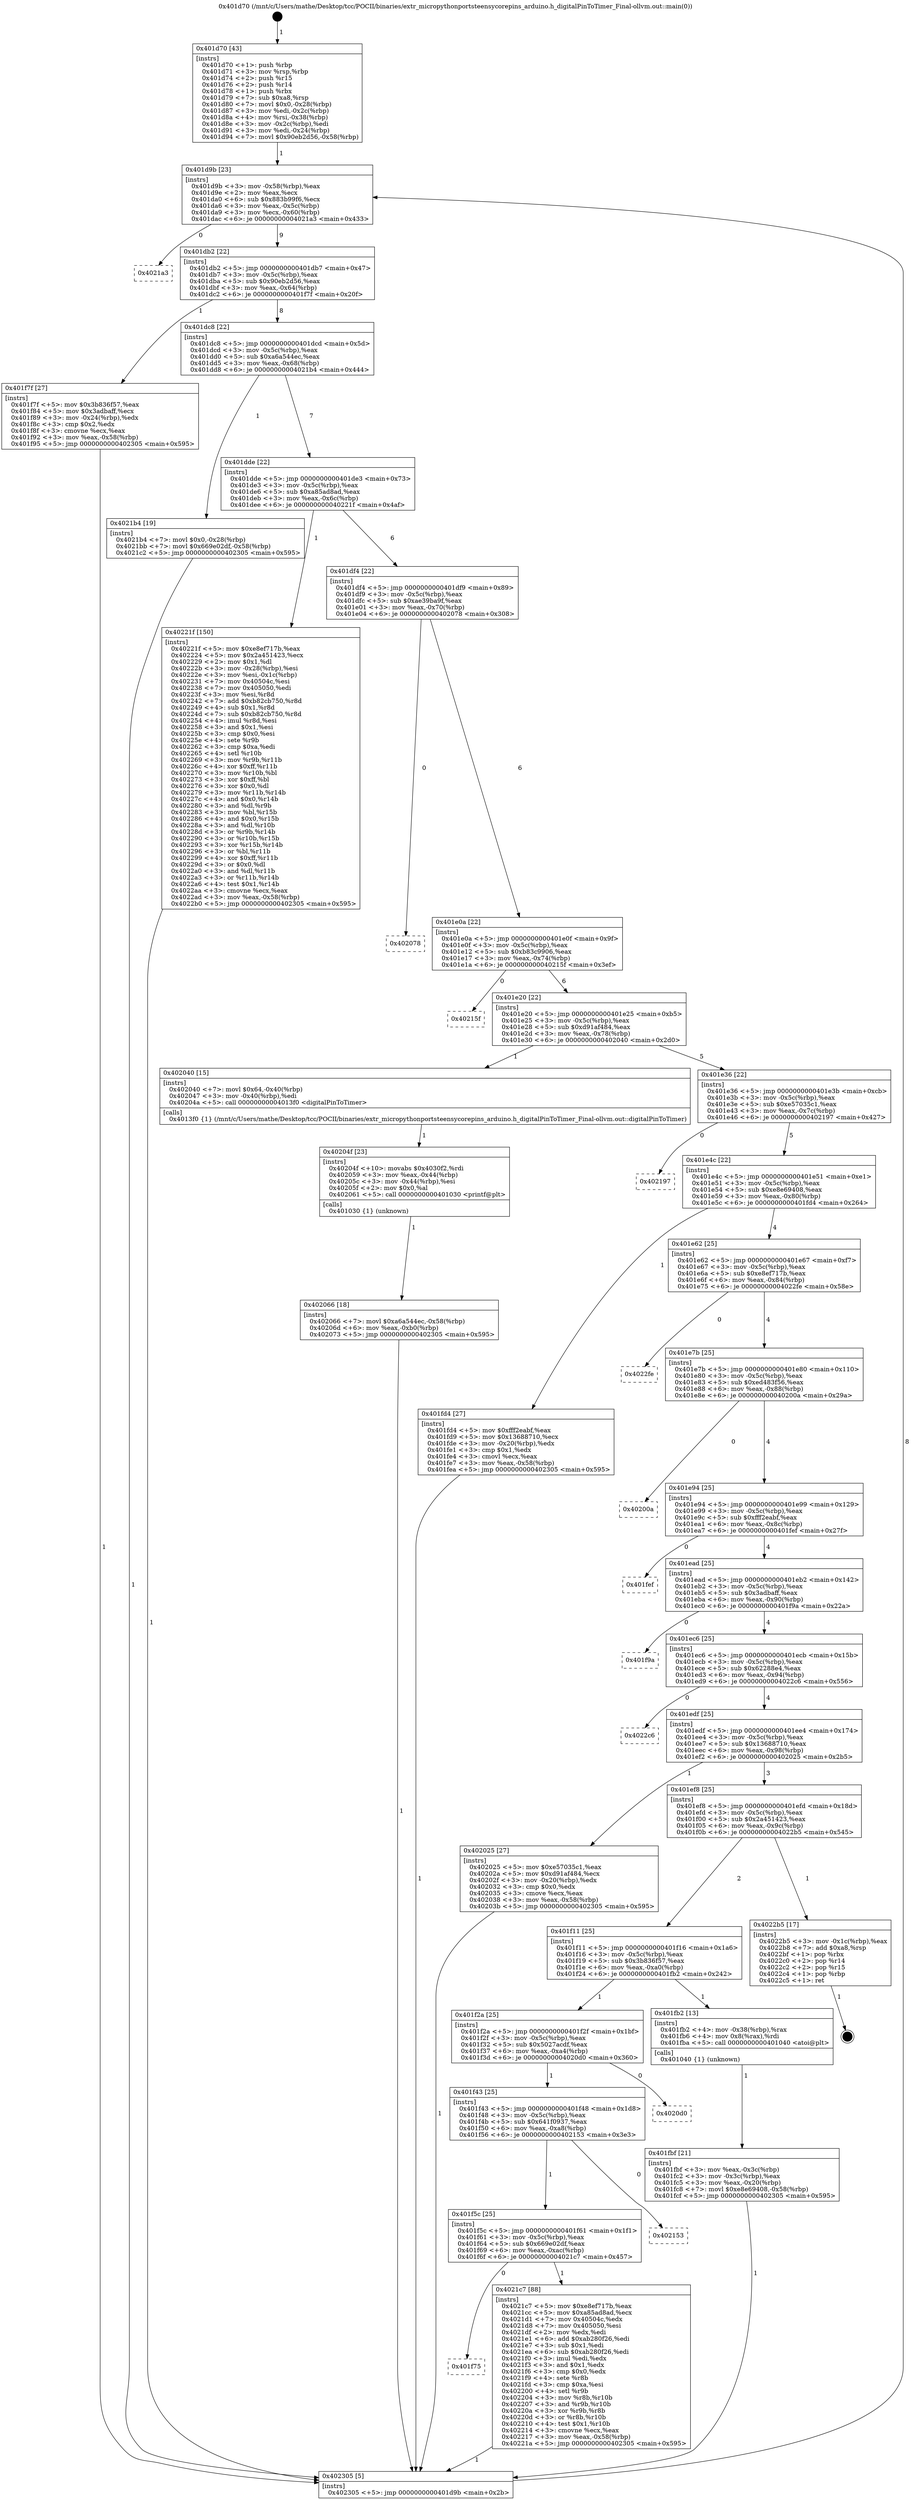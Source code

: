 digraph "0x401d70" {
  label = "0x401d70 (/mnt/c/Users/mathe/Desktop/tcc/POCII/binaries/extr_micropythonportsteensycorepins_arduino.h_digitalPinToTimer_Final-ollvm.out::main(0))"
  labelloc = "t"
  node[shape=record]

  Entry [label="",width=0.3,height=0.3,shape=circle,fillcolor=black,style=filled]
  "0x401d9b" [label="{
     0x401d9b [23]\l
     | [instrs]\l
     &nbsp;&nbsp;0x401d9b \<+3\>: mov -0x58(%rbp),%eax\l
     &nbsp;&nbsp;0x401d9e \<+2\>: mov %eax,%ecx\l
     &nbsp;&nbsp;0x401da0 \<+6\>: sub $0x883b99f6,%ecx\l
     &nbsp;&nbsp;0x401da6 \<+3\>: mov %eax,-0x5c(%rbp)\l
     &nbsp;&nbsp;0x401da9 \<+3\>: mov %ecx,-0x60(%rbp)\l
     &nbsp;&nbsp;0x401dac \<+6\>: je 00000000004021a3 \<main+0x433\>\l
  }"]
  "0x4021a3" [label="{
     0x4021a3\l
  }", style=dashed]
  "0x401db2" [label="{
     0x401db2 [22]\l
     | [instrs]\l
     &nbsp;&nbsp;0x401db2 \<+5\>: jmp 0000000000401db7 \<main+0x47\>\l
     &nbsp;&nbsp;0x401db7 \<+3\>: mov -0x5c(%rbp),%eax\l
     &nbsp;&nbsp;0x401dba \<+5\>: sub $0x90eb2d56,%eax\l
     &nbsp;&nbsp;0x401dbf \<+3\>: mov %eax,-0x64(%rbp)\l
     &nbsp;&nbsp;0x401dc2 \<+6\>: je 0000000000401f7f \<main+0x20f\>\l
  }"]
  Exit [label="",width=0.3,height=0.3,shape=circle,fillcolor=black,style=filled,peripheries=2]
  "0x401f7f" [label="{
     0x401f7f [27]\l
     | [instrs]\l
     &nbsp;&nbsp;0x401f7f \<+5\>: mov $0x3b836f57,%eax\l
     &nbsp;&nbsp;0x401f84 \<+5\>: mov $0x3adbaff,%ecx\l
     &nbsp;&nbsp;0x401f89 \<+3\>: mov -0x24(%rbp),%edx\l
     &nbsp;&nbsp;0x401f8c \<+3\>: cmp $0x2,%edx\l
     &nbsp;&nbsp;0x401f8f \<+3\>: cmovne %ecx,%eax\l
     &nbsp;&nbsp;0x401f92 \<+3\>: mov %eax,-0x58(%rbp)\l
     &nbsp;&nbsp;0x401f95 \<+5\>: jmp 0000000000402305 \<main+0x595\>\l
  }"]
  "0x401dc8" [label="{
     0x401dc8 [22]\l
     | [instrs]\l
     &nbsp;&nbsp;0x401dc8 \<+5\>: jmp 0000000000401dcd \<main+0x5d\>\l
     &nbsp;&nbsp;0x401dcd \<+3\>: mov -0x5c(%rbp),%eax\l
     &nbsp;&nbsp;0x401dd0 \<+5\>: sub $0xa6a544ec,%eax\l
     &nbsp;&nbsp;0x401dd5 \<+3\>: mov %eax,-0x68(%rbp)\l
     &nbsp;&nbsp;0x401dd8 \<+6\>: je 00000000004021b4 \<main+0x444\>\l
  }"]
  "0x402305" [label="{
     0x402305 [5]\l
     | [instrs]\l
     &nbsp;&nbsp;0x402305 \<+5\>: jmp 0000000000401d9b \<main+0x2b\>\l
  }"]
  "0x401d70" [label="{
     0x401d70 [43]\l
     | [instrs]\l
     &nbsp;&nbsp;0x401d70 \<+1\>: push %rbp\l
     &nbsp;&nbsp;0x401d71 \<+3\>: mov %rsp,%rbp\l
     &nbsp;&nbsp;0x401d74 \<+2\>: push %r15\l
     &nbsp;&nbsp;0x401d76 \<+2\>: push %r14\l
     &nbsp;&nbsp;0x401d78 \<+1\>: push %rbx\l
     &nbsp;&nbsp;0x401d79 \<+7\>: sub $0xa8,%rsp\l
     &nbsp;&nbsp;0x401d80 \<+7\>: movl $0x0,-0x28(%rbp)\l
     &nbsp;&nbsp;0x401d87 \<+3\>: mov %edi,-0x2c(%rbp)\l
     &nbsp;&nbsp;0x401d8a \<+4\>: mov %rsi,-0x38(%rbp)\l
     &nbsp;&nbsp;0x401d8e \<+3\>: mov -0x2c(%rbp),%edi\l
     &nbsp;&nbsp;0x401d91 \<+3\>: mov %edi,-0x24(%rbp)\l
     &nbsp;&nbsp;0x401d94 \<+7\>: movl $0x90eb2d56,-0x58(%rbp)\l
  }"]
  "0x401f75" [label="{
     0x401f75\l
  }", style=dashed]
  "0x4021b4" [label="{
     0x4021b4 [19]\l
     | [instrs]\l
     &nbsp;&nbsp;0x4021b4 \<+7\>: movl $0x0,-0x28(%rbp)\l
     &nbsp;&nbsp;0x4021bb \<+7\>: movl $0x669e02df,-0x58(%rbp)\l
     &nbsp;&nbsp;0x4021c2 \<+5\>: jmp 0000000000402305 \<main+0x595\>\l
  }"]
  "0x401dde" [label="{
     0x401dde [22]\l
     | [instrs]\l
     &nbsp;&nbsp;0x401dde \<+5\>: jmp 0000000000401de3 \<main+0x73\>\l
     &nbsp;&nbsp;0x401de3 \<+3\>: mov -0x5c(%rbp),%eax\l
     &nbsp;&nbsp;0x401de6 \<+5\>: sub $0xa85ad8ad,%eax\l
     &nbsp;&nbsp;0x401deb \<+3\>: mov %eax,-0x6c(%rbp)\l
     &nbsp;&nbsp;0x401dee \<+6\>: je 000000000040221f \<main+0x4af\>\l
  }"]
  "0x4021c7" [label="{
     0x4021c7 [88]\l
     | [instrs]\l
     &nbsp;&nbsp;0x4021c7 \<+5\>: mov $0xe8ef717b,%eax\l
     &nbsp;&nbsp;0x4021cc \<+5\>: mov $0xa85ad8ad,%ecx\l
     &nbsp;&nbsp;0x4021d1 \<+7\>: mov 0x40504c,%edx\l
     &nbsp;&nbsp;0x4021d8 \<+7\>: mov 0x405050,%esi\l
     &nbsp;&nbsp;0x4021df \<+2\>: mov %edx,%edi\l
     &nbsp;&nbsp;0x4021e1 \<+6\>: add $0xab280f26,%edi\l
     &nbsp;&nbsp;0x4021e7 \<+3\>: sub $0x1,%edi\l
     &nbsp;&nbsp;0x4021ea \<+6\>: sub $0xab280f26,%edi\l
     &nbsp;&nbsp;0x4021f0 \<+3\>: imul %edi,%edx\l
     &nbsp;&nbsp;0x4021f3 \<+3\>: and $0x1,%edx\l
     &nbsp;&nbsp;0x4021f6 \<+3\>: cmp $0x0,%edx\l
     &nbsp;&nbsp;0x4021f9 \<+4\>: sete %r8b\l
     &nbsp;&nbsp;0x4021fd \<+3\>: cmp $0xa,%esi\l
     &nbsp;&nbsp;0x402200 \<+4\>: setl %r9b\l
     &nbsp;&nbsp;0x402204 \<+3\>: mov %r8b,%r10b\l
     &nbsp;&nbsp;0x402207 \<+3\>: and %r9b,%r10b\l
     &nbsp;&nbsp;0x40220a \<+3\>: xor %r9b,%r8b\l
     &nbsp;&nbsp;0x40220d \<+3\>: or %r8b,%r10b\l
     &nbsp;&nbsp;0x402210 \<+4\>: test $0x1,%r10b\l
     &nbsp;&nbsp;0x402214 \<+3\>: cmovne %ecx,%eax\l
     &nbsp;&nbsp;0x402217 \<+3\>: mov %eax,-0x58(%rbp)\l
     &nbsp;&nbsp;0x40221a \<+5\>: jmp 0000000000402305 \<main+0x595\>\l
  }"]
  "0x40221f" [label="{
     0x40221f [150]\l
     | [instrs]\l
     &nbsp;&nbsp;0x40221f \<+5\>: mov $0xe8ef717b,%eax\l
     &nbsp;&nbsp;0x402224 \<+5\>: mov $0x2a451423,%ecx\l
     &nbsp;&nbsp;0x402229 \<+2\>: mov $0x1,%dl\l
     &nbsp;&nbsp;0x40222b \<+3\>: mov -0x28(%rbp),%esi\l
     &nbsp;&nbsp;0x40222e \<+3\>: mov %esi,-0x1c(%rbp)\l
     &nbsp;&nbsp;0x402231 \<+7\>: mov 0x40504c,%esi\l
     &nbsp;&nbsp;0x402238 \<+7\>: mov 0x405050,%edi\l
     &nbsp;&nbsp;0x40223f \<+3\>: mov %esi,%r8d\l
     &nbsp;&nbsp;0x402242 \<+7\>: add $0xb82cb750,%r8d\l
     &nbsp;&nbsp;0x402249 \<+4\>: sub $0x1,%r8d\l
     &nbsp;&nbsp;0x40224d \<+7\>: sub $0xb82cb750,%r8d\l
     &nbsp;&nbsp;0x402254 \<+4\>: imul %r8d,%esi\l
     &nbsp;&nbsp;0x402258 \<+3\>: and $0x1,%esi\l
     &nbsp;&nbsp;0x40225b \<+3\>: cmp $0x0,%esi\l
     &nbsp;&nbsp;0x40225e \<+4\>: sete %r9b\l
     &nbsp;&nbsp;0x402262 \<+3\>: cmp $0xa,%edi\l
     &nbsp;&nbsp;0x402265 \<+4\>: setl %r10b\l
     &nbsp;&nbsp;0x402269 \<+3\>: mov %r9b,%r11b\l
     &nbsp;&nbsp;0x40226c \<+4\>: xor $0xff,%r11b\l
     &nbsp;&nbsp;0x402270 \<+3\>: mov %r10b,%bl\l
     &nbsp;&nbsp;0x402273 \<+3\>: xor $0xff,%bl\l
     &nbsp;&nbsp;0x402276 \<+3\>: xor $0x0,%dl\l
     &nbsp;&nbsp;0x402279 \<+3\>: mov %r11b,%r14b\l
     &nbsp;&nbsp;0x40227c \<+4\>: and $0x0,%r14b\l
     &nbsp;&nbsp;0x402280 \<+3\>: and %dl,%r9b\l
     &nbsp;&nbsp;0x402283 \<+3\>: mov %bl,%r15b\l
     &nbsp;&nbsp;0x402286 \<+4\>: and $0x0,%r15b\l
     &nbsp;&nbsp;0x40228a \<+3\>: and %dl,%r10b\l
     &nbsp;&nbsp;0x40228d \<+3\>: or %r9b,%r14b\l
     &nbsp;&nbsp;0x402290 \<+3\>: or %r10b,%r15b\l
     &nbsp;&nbsp;0x402293 \<+3\>: xor %r15b,%r14b\l
     &nbsp;&nbsp;0x402296 \<+3\>: or %bl,%r11b\l
     &nbsp;&nbsp;0x402299 \<+4\>: xor $0xff,%r11b\l
     &nbsp;&nbsp;0x40229d \<+3\>: or $0x0,%dl\l
     &nbsp;&nbsp;0x4022a0 \<+3\>: and %dl,%r11b\l
     &nbsp;&nbsp;0x4022a3 \<+3\>: or %r11b,%r14b\l
     &nbsp;&nbsp;0x4022a6 \<+4\>: test $0x1,%r14b\l
     &nbsp;&nbsp;0x4022aa \<+3\>: cmovne %ecx,%eax\l
     &nbsp;&nbsp;0x4022ad \<+3\>: mov %eax,-0x58(%rbp)\l
     &nbsp;&nbsp;0x4022b0 \<+5\>: jmp 0000000000402305 \<main+0x595\>\l
  }"]
  "0x401df4" [label="{
     0x401df4 [22]\l
     | [instrs]\l
     &nbsp;&nbsp;0x401df4 \<+5\>: jmp 0000000000401df9 \<main+0x89\>\l
     &nbsp;&nbsp;0x401df9 \<+3\>: mov -0x5c(%rbp),%eax\l
     &nbsp;&nbsp;0x401dfc \<+5\>: sub $0xae39ba9f,%eax\l
     &nbsp;&nbsp;0x401e01 \<+3\>: mov %eax,-0x70(%rbp)\l
     &nbsp;&nbsp;0x401e04 \<+6\>: je 0000000000402078 \<main+0x308\>\l
  }"]
  "0x401f5c" [label="{
     0x401f5c [25]\l
     | [instrs]\l
     &nbsp;&nbsp;0x401f5c \<+5\>: jmp 0000000000401f61 \<main+0x1f1\>\l
     &nbsp;&nbsp;0x401f61 \<+3\>: mov -0x5c(%rbp),%eax\l
     &nbsp;&nbsp;0x401f64 \<+5\>: sub $0x669e02df,%eax\l
     &nbsp;&nbsp;0x401f69 \<+6\>: mov %eax,-0xac(%rbp)\l
     &nbsp;&nbsp;0x401f6f \<+6\>: je 00000000004021c7 \<main+0x457\>\l
  }"]
  "0x402078" [label="{
     0x402078\l
  }", style=dashed]
  "0x401e0a" [label="{
     0x401e0a [22]\l
     | [instrs]\l
     &nbsp;&nbsp;0x401e0a \<+5\>: jmp 0000000000401e0f \<main+0x9f\>\l
     &nbsp;&nbsp;0x401e0f \<+3\>: mov -0x5c(%rbp),%eax\l
     &nbsp;&nbsp;0x401e12 \<+5\>: sub $0xb83c9906,%eax\l
     &nbsp;&nbsp;0x401e17 \<+3\>: mov %eax,-0x74(%rbp)\l
     &nbsp;&nbsp;0x401e1a \<+6\>: je 000000000040215f \<main+0x3ef\>\l
  }"]
  "0x402153" [label="{
     0x402153\l
  }", style=dashed]
  "0x40215f" [label="{
     0x40215f\l
  }", style=dashed]
  "0x401e20" [label="{
     0x401e20 [22]\l
     | [instrs]\l
     &nbsp;&nbsp;0x401e20 \<+5\>: jmp 0000000000401e25 \<main+0xb5\>\l
     &nbsp;&nbsp;0x401e25 \<+3\>: mov -0x5c(%rbp),%eax\l
     &nbsp;&nbsp;0x401e28 \<+5\>: sub $0xd91af484,%eax\l
     &nbsp;&nbsp;0x401e2d \<+3\>: mov %eax,-0x78(%rbp)\l
     &nbsp;&nbsp;0x401e30 \<+6\>: je 0000000000402040 \<main+0x2d0\>\l
  }"]
  "0x401f43" [label="{
     0x401f43 [25]\l
     | [instrs]\l
     &nbsp;&nbsp;0x401f43 \<+5\>: jmp 0000000000401f48 \<main+0x1d8\>\l
     &nbsp;&nbsp;0x401f48 \<+3\>: mov -0x5c(%rbp),%eax\l
     &nbsp;&nbsp;0x401f4b \<+5\>: sub $0x641f0937,%eax\l
     &nbsp;&nbsp;0x401f50 \<+6\>: mov %eax,-0xa8(%rbp)\l
     &nbsp;&nbsp;0x401f56 \<+6\>: je 0000000000402153 \<main+0x3e3\>\l
  }"]
  "0x402040" [label="{
     0x402040 [15]\l
     | [instrs]\l
     &nbsp;&nbsp;0x402040 \<+7\>: movl $0x64,-0x40(%rbp)\l
     &nbsp;&nbsp;0x402047 \<+3\>: mov -0x40(%rbp),%edi\l
     &nbsp;&nbsp;0x40204a \<+5\>: call 00000000004013f0 \<digitalPinToTimer\>\l
     | [calls]\l
     &nbsp;&nbsp;0x4013f0 \{1\} (/mnt/c/Users/mathe/Desktop/tcc/POCII/binaries/extr_micropythonportsteensycorepins_arduino.h_digitalPinToTimer_Final-ollvm.out::digitalPinToTimer)\l
  }"]
  "0x401e36" [label="{
     0x401e36 [22]\l
     | [instrs]\l
     &nbsp;&nbsp;0x401e36 \<+5\>: jmp 0000000000401e3b \<main+0xcb\>\l
     &nbsp;&nbsp;0x401e3b \<+3\>: mov -0x5c(%rbp),%eax\l
     &nbsp;&nbsp;0x401e3e \<+5\>: sub $0xe57035c1,%eax\l
     &nbsp;&nbsp;0x401e43 \<+3\>: mov %eax,-0x7c(%rbp)\l
     &nbsp;&nbsp;0x401e46 \<+6\>: je 0000000000402197 \<main+0x427\>\l
  }"]
  "0x4020d0" [label="{
     0x4020d0\l
  }", style=dashed]
  "0x402197" [label="{
     0x402197\l
  }", style=dashed]
  "0x401e4c" [label="{
     0x401e4c [22]\l
     | [instrs]\l
     &nbsp;&nbsp;0x401e4c \<+5\>: jmp 0000000000401e51 \<main+0xe1\>\l
     &nbsp;&nbsp;0x401e51 \<+3\>: mov -0x5c(%rbp),%eax\l
     &nbsp;&nbsp;0x401e54 \<+5\>: sub $0xe8e69408,%eax\l
     &nbsp;&nbsp;0x401e59 \<+3\>: mov %eax,-0x80(%rbp)\l
     &nbsp;&nbsp;0x401e5c \<+6\>: je 0000000000401fd4 \<main+0x264\>\l
  }"]
  "0x402066" [label="{
     0x402066 [18]\l
     | [instrs]\l
     &nbsp;&nbsp;0x402066 \<+7\>: movl $0xa6a544ec,-0x58(%rbp)\l
     &nbsp;&nbsp;0x40206d \<+6\>: mov %eax,-0xb0(%rbp)\l
     &nbsp;&nbsp;0x402073 \<+5\>: jmp 0000000000402305 \<main+0x595\>\l
  }"]
  "0x401fd4" [label="{
     0x401fd4 [27]\l
     | [instrs]\l
     &nbsp;&nbsp;0x401fd4 \<+5\>: mov $0xfff2eabf,%eax\l
     &nbsp;&nbsp;0x401fd9 \<+5\>: mov $0x13688710,%ecx\l
     &nbsp;&nbsp;0x401fde \<+3\>: mov -0x20(%rbp),%edx\l
     &nbsp;&nbsp;0x401fe1 \<+3\>: cmp $0x1,%edx\l
     &nbsp;&nbsp;0x401fe4 \<+3\>: cmovl %ecx,%eax\l
     &nbsp;&nbsp;0x401fe7 \<+3\>: mov %eax,-0x58(%rbp)\l
     &nbsp;&nbsp;0x401fea \<+5\>: jmp 0000000000402305 \<main+0x595\>\l
  }"]
  "0x401e62" [label="{
     0x401e62 [25]\l
     | [instrs]\l
     &nbsp;&nbsp;0x401e62 \<+5\>: jmp 0000000000401e67 \<main+0xf7\>\l
     &nbsp;&nbsp;0x401e67 \<+3\>: mov -0x5c(%rbp),%eax\l
     &nbsp;&nbsp;0x401e6a \<+5\>: sub $0xe8ef717b,%eax\l
     &nbsp;&nbsp;0x401e6f \<+6\>: mov %eax,-0x84(%rbp)\l
     &nbsp;&nbsp;0x401e75 \<+6\>: je 00000000004022fe \<main+0x58e\>\l
  }"]
  "0x40204f" [label="{
     0x40204f [23]\l
     | [instrs]\l
     &nbsp;&nbsp;0x40204f \<+10\>: movabs $0x4030f2,%rdi\l
     &nbsp;&nbsp;0x402059 \<+3\>: mov %eax,-0x44(%rbp)\l
     &nbsp;&nbsp;0x40205c \<+3\>: mov -0x44(%rbp),%esi\l
     &nbsp;&nbsp;0x40205f \<+2\>: mov $0x0,%al\l
     &nbsp;&nbsp;0x402061 \<+5\>: call 0000000000401030 \<printf@plt\>\l
     | [calls]\l
     &nbsp;&nbsp;0x401030 \{1\} (unknown)\l
  }"]
  "0x4022fe" [label="{
     0x4022fe\l
  }", style=dashed]
  "0x401e7b" [label="{
     0x401e7b [25]\l
     | [instrs]\l
     &nbsp;&nbsp;0x401e7b \<+5\>: jmp 0000000000401e80 \<main+0x110\>\l
     &nbsp;&nbsp;0x401e80 \<+3\>: mov -0x5c(%rbp),%eax\l
     &nbsp;&nbsp;0x401e83 \<+5\>: sub $0xed483f56,%eax\l
     &nbsp;&nbsp;0x401e88 \<+6\>: mov %eax,-0x88(%rbp)\l
     &nbsp;&nbsp;0x401e8e \<+6\>: je 000000000040200a \<main+0x29a\>\l
  }"]
  "0x401fbf" [label="{
     0x401fbf [21]\l
     | [instrs]\l
     &nbsp;&nbsp;0x401fbf \<+3\>: mov %eax,-0x3c(%rbp)\l
     &nbsp;&nbsp;0x401fc2 \<+3\>: mov -0x3c(%rbp),%eax\l
     &nbsp;&nbsp;0x401fc5 \<+3\>: mov %eax,-0x20(%rbp)\l
     &nbsp;&nbsp;0x401fc8 \<+7\>: movl $0xe8e69408,-0x58(%rbp)\l
     &nbsp;&nbsp;0x401fcf \<+5\>: jmp 0000000000402305 \<main+0x595\>\l
  }"]
  "0x40200a" [label="{
     0x40200a\l
  }", style=dashed]
  "0x401e94" [label="{
     0x401e94 [25]\l
     | [instrs]\l
     &nbsp;&nbsp;0x401e94 \<+5\>: jmp 0000000000401e99 \<main+0x129\>\l
     &nbsp;&nbsp;0x401e99 \<+3\>: mov -0x5c(%rbp),%eax\l
     &nbsp;&nbsp;0x401e9c \<+5\>: sub $0xfff2eabf,%eax\l
     &nbsp;&nbsp;0x401ea1 \<+6\>: mov %eax,-0x8c(%rbp)\l
     &nbsp;&nbsp;0x401ea7 \<+6\>: je 0000000000401fef \<main+0x27f\>\l
  }"]
  "0x401f2a" [label="{
     0x401f2a [25]\l
     | [instrs]\l
     &nbsp;&nbsp;0x401f2a \<+5\>: jmp 0000000000401f2f \<main+0x1bf\>\l
     &nbsp;&nbsp;0x401f2f \<+3\>: mov -0x5c(%rbp),%eax\l
     &nbsp;&nbsp;0x401f32 \<+5\>: sub $0x5027acdf,%eax\l
     &nbsp;&nbsp;0x401f37 \<+6\>: mov %eax,-0xa4(%rbp)\l
     &nbsp;&nbsp;0x401f3d \<+6\>: je 00000000004020d0 \<main+0x360\>\l
  }"]
  "0x401fef" [label="{
     0x401fef\l
  }", style=dashed]
  "0x401ead" [label="{
     0x401ead [25]\l
     | [instrs]\l
     &nbsp;&nbsp;0x401ead \<+5\>: jmp 0000000000401eb2 \<main+0x142\>\l
     &nbsp;&nbsp;0x401eb2 \<+3\>: mov -0x5c(%rbp),%eax\l
     &nbsp;&nbsp;0x401eb5 \<+5\>: sub $0x3adbaff,%eax\l
     &nbsp;&nbsp;0x401eba \<+6\>: mov %eax,-0x90(%rbp)\l
     &nbsp;&nbsp;0x401ec0 \<+6\>: je 0000000000401f9a \<main+0x22a\>\l
  }"]
  "0x401fb2" [label="{
     0x401fb2 [13]\l
     | [instrs]\l
     &nbsp;&nbsp;0x401fb2 \<+4\>: mov -0x38(%rbp),%rax\l
     &nbsp;&nbsp;0x401fb6 \<+4\>: mov 0x8(%rax),%rdi\l
     &nbsp;&nbsp;0x401fba \<+5\>: call 0000000000401040 \<atoi@plt\>\l
     | [calls]\l
     &nbsp;&nbsp;0x401040 \{1\} (unknown)\l
  }"]
  "0x401f9a" [label="{
     0x401f9a\l
  }", style=dashed]
  "0x401ec6" [label="{
     0x401ec6 [25]\l
     | [instrs]\l
     &nbsp;&nbsp;0x401ec6 \<+5\>: jmp 0000000000401ecb \<main+0x15b\>\l
     &nbsp;&nbsp;0x401ecb \<+3\>: mov -0x5c(%rbp),%eax\l
     &nbsp;&nbsp;0x401ece \<+5\>: sub $0x62288e4,%eax\l
     &nbsp;&nbsp;0x401ed3 \<+6\>: mov %eax,-0x94(%rbp)\l
     &nbsp;&nbsp;0x401ed9 \<+6\>: je 00000000004022c6 \<main+0x556\>\l
  }"]
  "0x401f11" [label="{
     0x401f11 [25]\l
     | [instrs]\l
     &nbsp;&nbsp;0x401f11 \<+5\>: jmp 0000000000401f16 \<main+0x1a6\>\l
     &nbsp;&nbsp;0x401f16 \<+3\>: mov -0x5c(%rbp),%eax\l
     &nbsp;&nbsp;0x401f19 \<+5\>: sub $0x3b836f57,%eax\l
     &nbsp;&nbsp;0x401f1e \<+6\>: mov %eax,-0xa0(%rbp)\l
     &nbsp;&nbsp;0x401f24 \<+6\>: je 0000000000401fb2 \<main+0x242\>\l
  }"]
  "0x4022c6" [label="{
     0x4022c6\l
  }", style=dashed]
  "0x401edf" [label="{
     0x401edf [25]\l
     | [instrs]\l
     &nbsp;&nbsp;0x401edf \<+5\>: jmp 0000000000401ee4 \<main+0x174\>\l
     &nbsp;&nbsp;0x401ee4 \<+3\>: mov -0x5c(%rbp),%eax\l
     &nbsp;&nbsp;0x401ee7 \<+5\>: sub $0x13688710,%eax\l
     &nbsp;&nbsp;0x401eec \<+6\>: mov %eax,-0x98(%rbp)\l
     &nbsp;&nbsp;0x401ef2 \<+6\>: je 0000000000402025 \<main+0x2b5\>\l
  }"]
  "0x4022b5" [label="{
     0x4022b5 [17]\l
     | [instrs]\l
     &nbsp;&nbsp;0x4022b5 \<+3\>: mov -0x1c(%rbp),%eax\l
     &nbsp;&nbsp;0x4022b8 \<+7\>: add $0xa8,%rsp\l
     &nbsp;&nbsp;0x4022bf \<+1\>: pop %rbx\l
     &nbsp;&nbsp;0x4022c0 \<+2\>: pop %r14\l
     &nbsp;&nbsp;0x4022c2 \<+2\>: pop %r15\l
     &nbsp;&nbsp;0x4022c4 \<+1\>: pop %rbp\l
     &nbsp;&nbsp;0x4022c5 \<+1\>: ret\l
  }"]
  "0x402025" [label="{
     0x402025 [27]\l
     | [instrs]\l
     &nbsp;&nbsp;0x402025 \<+5\>: mov $0xe57035c1,%eax\l
     &nbsp;&nbsp;0x40202a \<+5\>: mov $0xd91af484,%ecx\l
     &nbsp;&nbsp;0x40202f \<+3\>: mov -0x20(%rbp),%edx\l
     &nbsp;&nbsp;0x402032 \<+3\>: cmp $0x0,%edx\l
     &nbsp;&nbsp;0x402035 \<+3\>: cmove %ecx,%eax\l
     &nbsp;&nbsp;0x402038 \<+3\>: mov %eax,-0x58(%rbp)\l
     &nbsp;&nbsp;0x40203b \<+5\>: jmp 0000000000402305 \<main+0x595\>\l
  }"]
  "0x401ef8" [label="{
     0x401ef8 [25]\l
     | [instrs]\l
     &nbsp;&nbsp;0x401ef8 \<+5\>: jmp 0000000000401efd \<main+0x18d\>\l
     &nbsp;&nbsp;0x401efd \<+3\>: mov -0x5c(%rbp),%eax\l
     &nbsp;&nbsp;0x401f00 \<+5\>: sub $0x2a451423,%eax\l
     &nbsp;&nbsp;0x401f05 \<+6\>: mov %eax,-0x9c(%rbp)\l
     &nbsp;&nbsp;0x401f0b \<+6\>: je 00000000004022b5 \<main+0x545\>\l
  }"]
  Entry -> "0x401d70" [label=" 1"]
  "0x401d9b" -> "0x4021a3" [label=" 0"]
  "0x401d9b" -> "0x401db2" [label=" 9"]
  "0x4022b5" -> Exit [label=" 1"]
  "0x401db2" -> "0x401f7f" [label=" 1"]
  "0x401db2" -> "0x401dc8" [label=" 8"]
  "0x401f7f" -> "0x402305" [label=" 1"]
  "0x401d70" -> "0x401d9b" [label=" 1"]
  "0x402305" -> "0x401d9b" [label=" 8"]
  "0x40221f" -> "0x402305" [label=" 1"]
  "0x401dc8" -> "0x4021b4" [label=" 1"]
  "0x401dc8" -> "0x401dde" [label=" 7"]
  "0x4021c7" -> "0x402305" [label=" 1"]
  "0x401dde" -> "0x40221f" [label=" 1"]
  "0x401dde" -> "0x401df4" [label=" 6"]
  "0x401f5c" -> "0x401f75" [label=" 0"]
  "0x401df4" -> "0x402078" [label=" 0"]
  "0x401df4" -> "0x401e0a" [label=" 6"]
  "0x401f5c" -> "0x4021c7" [label=" 1"]
  "0x401e0a" -> "0x40215f" [label=" 0"]
  "0x401e0a" -> "0x401e20" [label=" 6"]
  "0x401f43" -> "0x401f5c" [label=" 1"]
  "0x401e20" -> "0x402040" [label=" 1"]
  "0x401e20" -> "0x401e36" [label=" 5"]
  "0x401f43" -> "0x402153" [label=" 0"]
  "0x401e36" -> "0x402197" [label=" 0"]
  "0x401e36" -> "0x401e4c" [label=" 5"]
  "0x401f2a" -> "0x401f43" [label=" 1"]
  "0x401e4c" -> "0x401fd4" [label=" 1"]
  "0x401e4c" -> "0x401e62" [label=" 4"]
  "0x401f2a" -> "0x4020d0" [label=" 0"]
  "0x401e62" -> "0x4022fe" [label=" 0"]
  "0x401e62" -> "0x401e7b" [label=" 4"]
  "0x4021b4" -> "0x402305" [label=" 1"]
  "0x401e7b" -> "0x40200a" [label=" 0"]
  "0x401e7b" -> "0x401e94" [label=" 4"]
  "0x402066" -> "0x402305" [label=" 1"]
  "0x401e94" -> "0x401fef" [label=" 0"]
  "0x401e94" -> "0x401ead" [label=" 4"]
  "0x40204f" -> "0x402066" [label=" 1"]
  "0x401ead" -> "0x401f9a" [label=" 0"]
  "0x401ead" -> "0x401ec6" [label=" 4"]
  "0x402040" -> "0x40204f" [label=" 1"]
  "0x401ec6" -> "0x4022c6" [label=" 0"]
  "0x401ec6" -> "0x401edf" [label=" 4"]
  "0x401fd4" -> "0x402305" [label=" 1"]
  "0x401edf" -> "0x402025" [label=" 1"]
  "0x401edf" -> "0x401ef8" [label=" 3"]
  "0x401fbf" -> "0x402305" [label=" 1"]
  "0x401ef8" -> "0x4022b5" [label=" 1"]
  "0x401ef8" -> "0x401f11" [label=" 2"]
  "0x402025" -> "0x402305" [label=" 1"]
  "0x401f11" -> "0x401fb2" [label=" 1"]
  "0x401f11" -> "0x401f2a" [label=" 1"]
  "0x401fb2" -> "0x401fbf" [label=" 1"]
}

